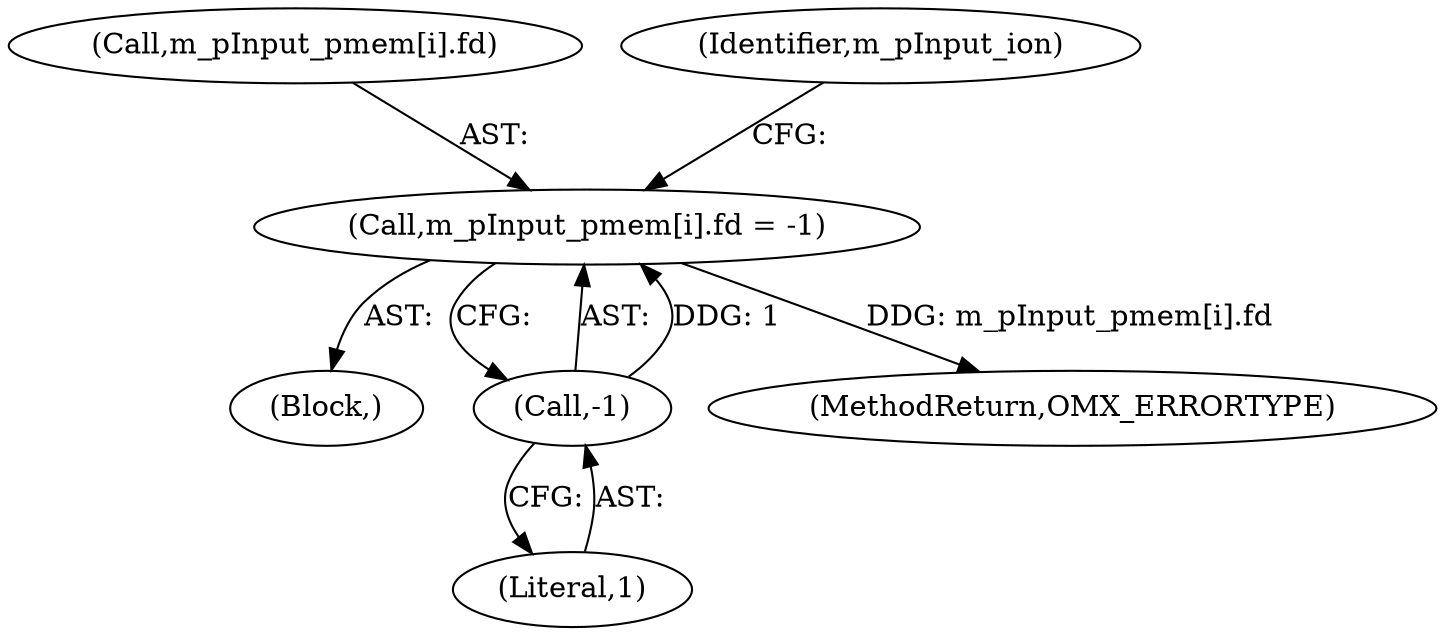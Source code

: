 digraph "0_Android_7558d03e6498e970b761aa44fff6b2c659202d95@array" {
"1000232" [label="(Call,m_pInput_pmem[i].fd = -1)"];
"1000238" [label="(Call,-1)"];
"1000231" [label="(Block,)"];
"1000238" [label="(Call,-1)"];
"1000232" [label="(Call,m_pInput_pmem[i].fd = -1)"];
"1000233" [label="(Call,m_pInput_pmem[i].fd)"];
"1000239" [label="(Literal,1)"];
"1000243" [label="(Identifier,m_pInput_ion)"];
"1000567" [label="(MethodReturn,OMX_ERRORTYPE)"];
"1000232" -> "1000231"  [label="AST: "];
"1000232" -> "1000238"  [label="CFG: "];
"1000233" -> "1000232"  [label="AST: "];
"1000238" -> "1000232"  [label="AST: "];
"1000243" -> "1000232"  [label="CFG: "];
"1000232" -> "1000567"  [label="DDG: m_pInput_pmem[i].fd"];
"1000238" -> "1000232"  [label="DDG: 1"];
"1000238" -> "1000239"  [label="CFG: "];
"1000239" -> "1000238"  [label="AST: "];
}
